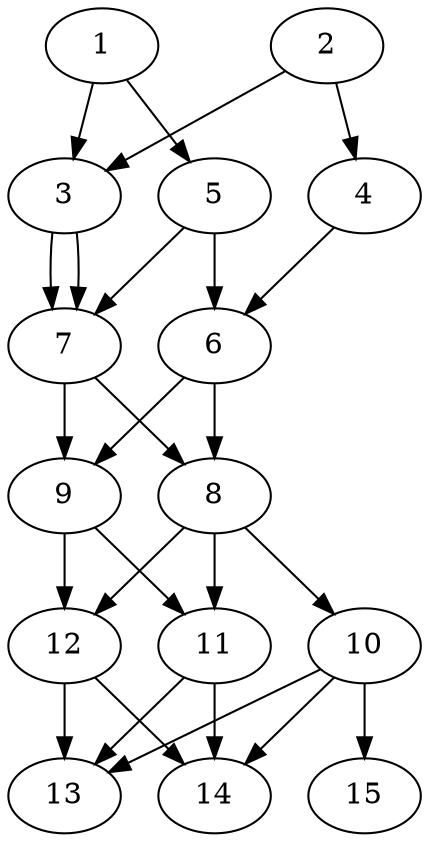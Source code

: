 // DAG automatically generated by daggen at Thu Oct  3 13:59:27 2019
// ./daggen --dot -n 15 --ccr 0.5 --fat 0.5 --regular 0.9 --density 0.9 --mindata 5242880 --maxdata 52428800 
digraph G {
  1 [size="76249088", alpha="0.09", expect_size="38124544"] 
  1 -> 3 [size ="38124544"]
  1 -> 5 [size ="38124544"]
  2 [size="38254592", alpha="0.03", expect_size="19127296"] 
  2 -> 3 [size ="19127296"]
  2 -> 4 [size ="19127296"]
  3 [size="50841600", alpha="0.12", expect_size="25420800"] 
  3 -> 7 [size ="25420800"]
  3 -> 7 [size ="25420800"]
  4 [size="23900160", alpha="0.12", expect_size="11950080"] 
  4 -> 6 [size ="11950080"]
  5 [size="13213696", alpha="0.02", expect_size="6606848"] 
  5 -> 6 [size ="6606848"]
  5 -> 7 [size ="6606848"]
  6 [size="94742528", alpha="0.15", expect_size="47371264"] 
  6 -> 8 [size ="47371264"]
  6 -> 9 [size ="47371264"]
  7 [size="25546752", alpha="0.17", expect_size="12773376"] 
  7 -> 8 [size ="12773376"]
  7 -> 9 [size ="12773376"]
  8 [size="54173696", alpha="0.14", expect_size="27086848"] 
  8 -> 10 [size ="27086848"]
  8 -> 11 [size ="27086848"]
  8 -> 12 [size ="27086848"]
  9 [size="102903808", alpha="0.07", expect_size="51451904"] 
  9 -> 11 [size ="51451904"]
  9 -> 12 [size ="51451904"]
  10 [size="19283968", alpha="0.18", expect_size="9641984"] 
  10 -> 13 [size ="9641984"]
  10 -> 14 [size ="9641984"]
  10 -> 15 [size ="9641984"]
  11 [size="83957760", alpha="0.10", expect_size="41978880"] 
  11 -> 13 [size ="41978880"]
  11 -> 14 [size ="41978880"]
  12 [size="33914880", alpha="0.13", expect_size="16957440"] 
  12 -> 13 [size ="16957440"]
  12 -> 14 [size ="16957440"]
  13 [size="48478208", alpha="0.19", expect_size="24239104"] 
  14 [size="11995136", alpha="0.05", expect_size="5997568"] 
  15 [size="68745216", alpha="0.04", expect_size="34372608"] 
}
